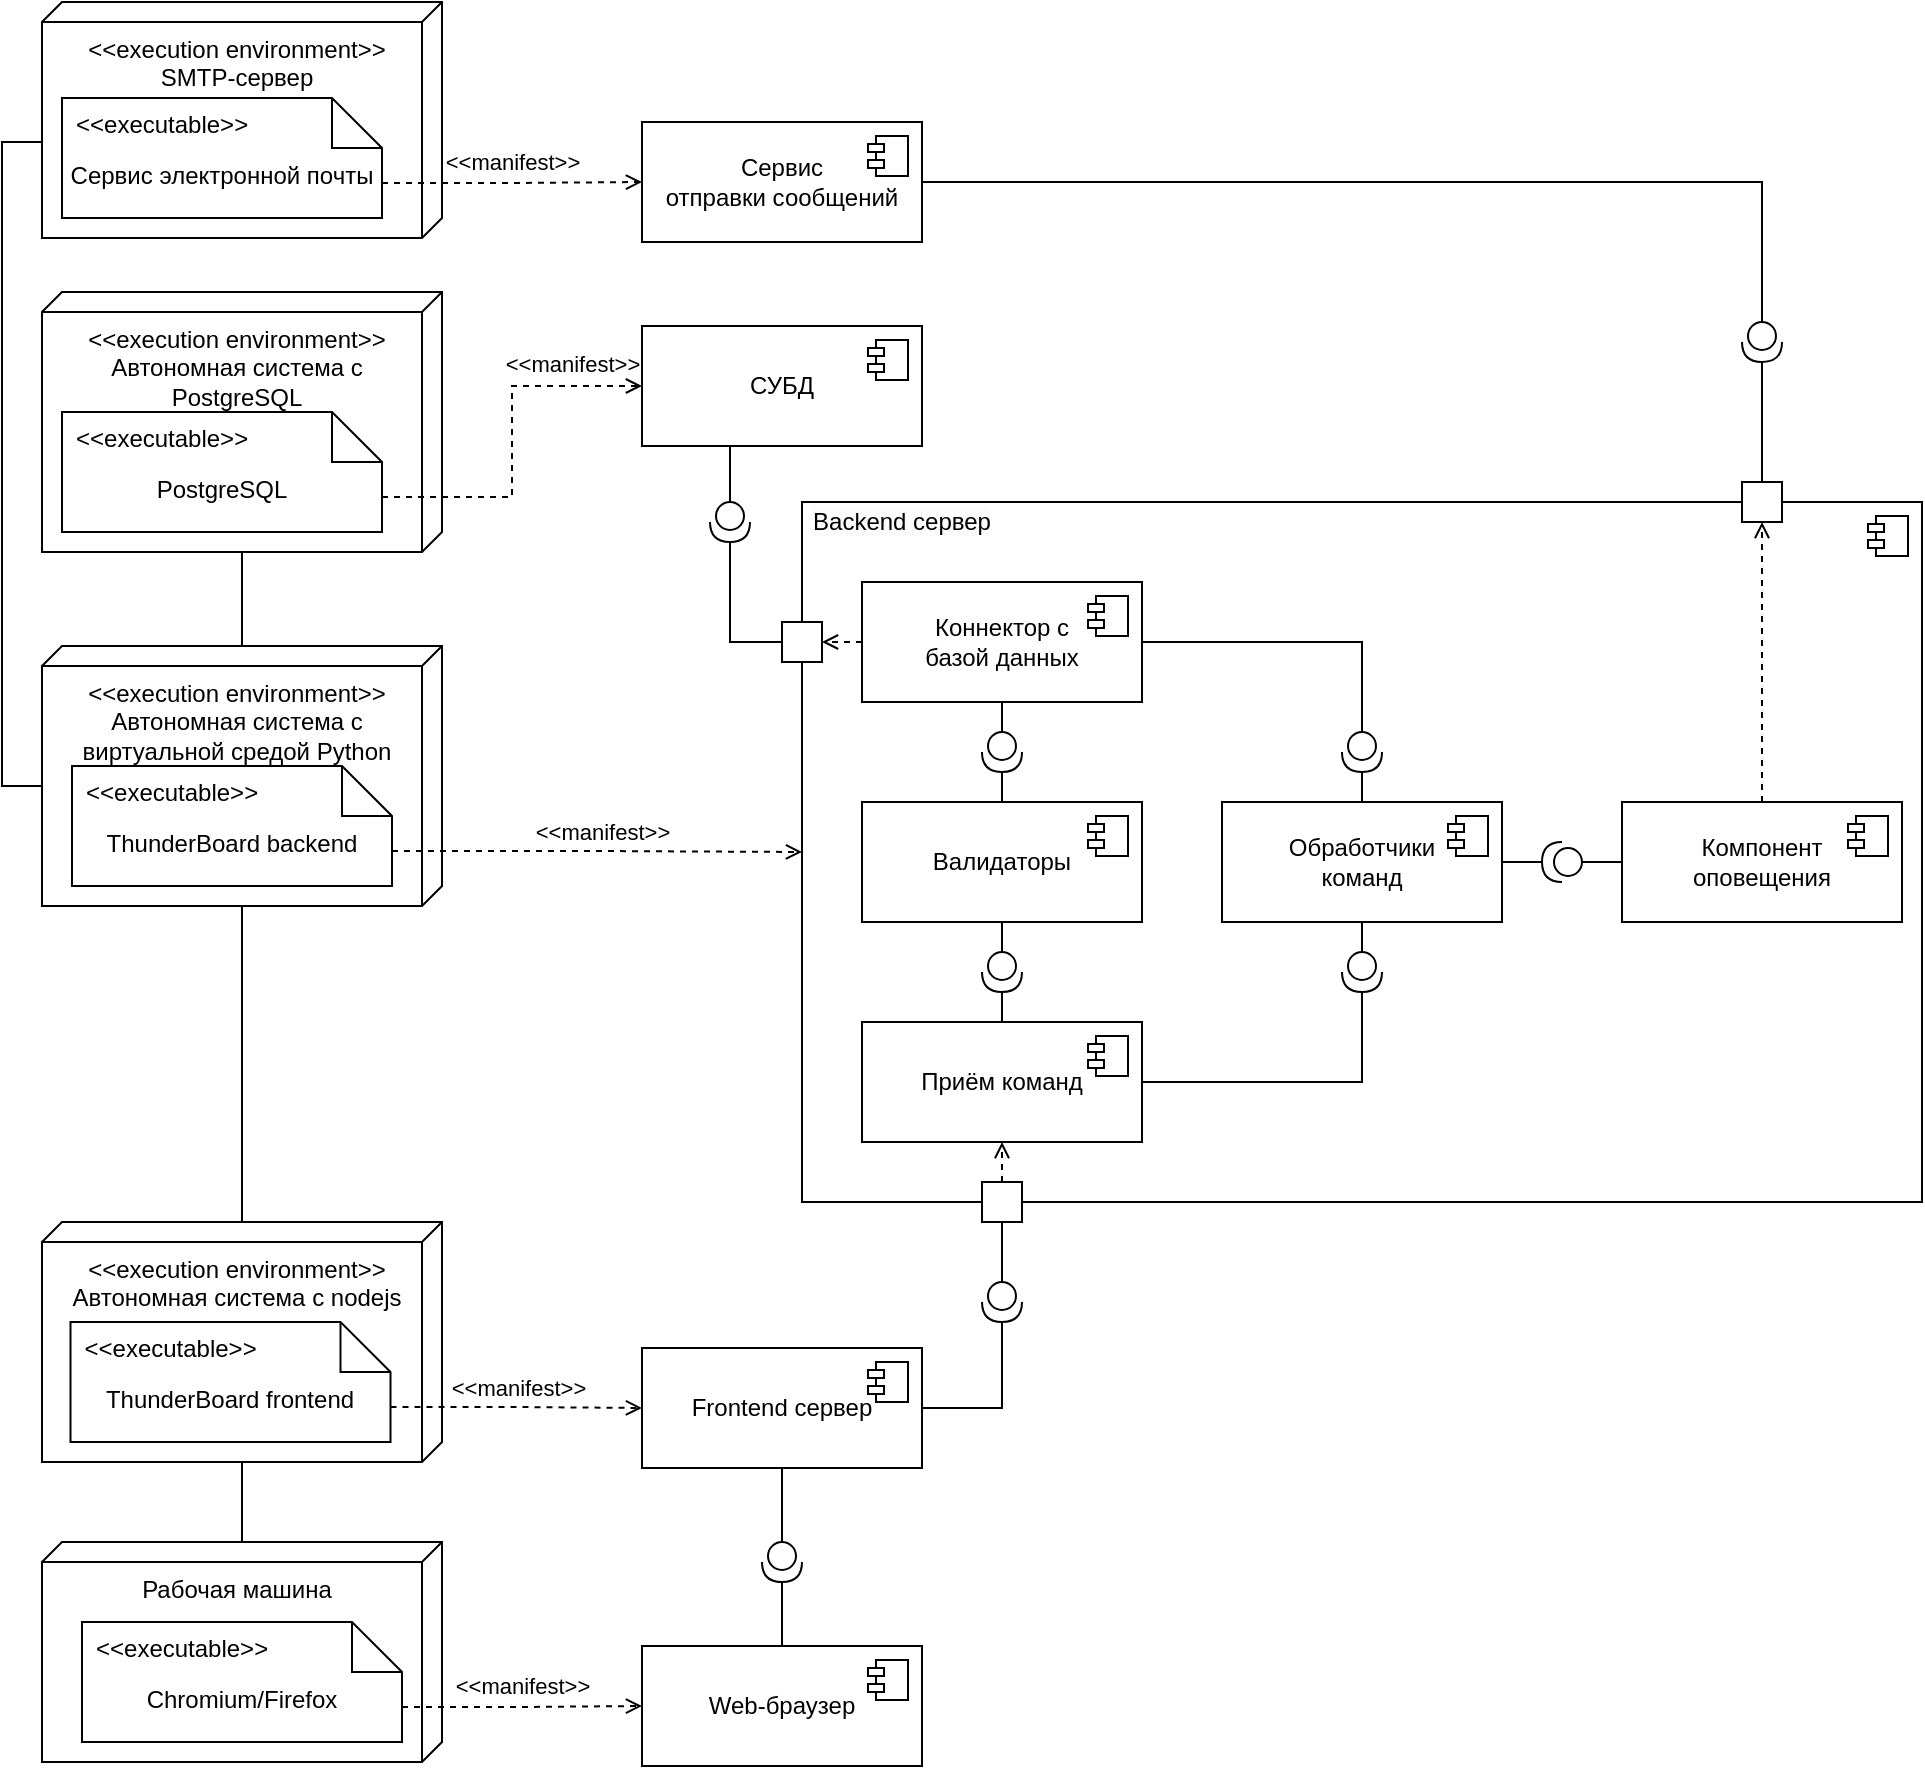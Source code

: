 <mxfile version="24.2.5" type="device">
  <diagram name="Страница — 1" id="t6v79zgoJijmkGYJj7Zp">
    <mxGraphModel dx="1018" dy="686" grid="1" gridSize="10" guides="1" tooltips="1" connect="1" arrows="1" fold="1" page="1" pageScale="1" pageWidth="827" pageHeight="1169" math="0" shadow="0">
      <root>
        <mxCell id="0" />
        <mxCell id="1" parent="0" />
        <mxCell id="60__TGmpD9WFv2zfF9kq-3" value="СУБД" style="html=1;dropTarget=0;whiteSpace=wrap;" parent="1" vertex="1">
          <mxGeometry x="370" y="252" width="140" height="60" as="geometry" />
        </mxCell>
        <mxCell id="60__TGmpD9WFv2zfF9kq-4" value="" style="shape=module;jettyWidth=8;jettyHeight=4;" parent="60__TGmpD9WFv2zfF9kq-3" vertex="1">
          <mxGeometry x="1" width="20" height="20" relative="1" as="geometry">
            <mxPoint x="-27" y="7" as="offset" />
          </mxGeometry>
        </mxCell>
        <mxCell id="60__TGmpD9WFv2zfF9kq-13" value="" style="edgeStyle=orthogonalEdgeStyle;rounded=0;orthogonalLoop=1;jettySize=auto;html=1;endArrow=none;endFill=0;exitDx=130;exitDy=105;exitPerimeter=0;" parent="1" source="sUDc9aqm99V1C9bOq-sW-4" target="60__TGmpD9WFv2zfF9kq-12" edge="1">
          <mxGeometry relative="1" as="geometry">
            <mxPoint x="175" y="440" as="sourcePoint" />
          </mxGeometry>
        </mxCell>
        <mxCell id="60__TGmpD9WFv2zfF9kq-12" value="&amp;lt;&amp;lt;execution environment&amp;gt;&amp;gt;&lt;br&gt;Автономная система с nodejs" style="verticalAlign=top;align=center;shape=cube;size=10;direction=south;html=1;boundedLbl=1;spacingLeft=5;whiteSpace=wrap;" parent="1" vertex="1">
          <mxGeometry x="70" y="700" width="200" height="120" as="geometry" />
        </mxCell>
        <mxCell id="60__TGmpD9WFv2zfF9kq-14" value="ThunderBoard frontend" style="shape=note2;boundedLbl=1;whiteSpace=wrap;html=1;size=25;verticalAlign=top;align=center;" parent="1" vertex="1">
          <mxGeometry x="84.25" y="750" width="160" height="60" as="geometry" />
        </mxCell>
        <mxCell id="60__TGmpD9WFv2zfF9kq-15" value="&lt;&lt;executable&gt;&gt;" style="resizeWidth=1;part=1;strokeColor=none;fillColor=none;align=left;spacingLeft=5;" parent="60__TGmpD9WFv2zfF9kq-14" vertex="1">
          <mxGeometry width="160" height="25" relative="1" as="geometry" />
        </mxCell>
        <mxCell id="60__TGmpD9WFv2zfF9kq-16" value="Frontend сервер" style="html=1;dropTarget=0;whiteSpace=wrap;" parent="1" vertex="1">
          <mxGeometry x="370" y="763" width="140" height="60" as="geometry" />
        </mxCell>
        <mxCell id="60__TGmpD9WFv2zfF9kq-17" value="" style="shape=module;jettyWidth=8;jettyHeight=4;" parent="60__TGmpD9WFv2zfF9kq-16" vertex="1">
          <mxGeometry x="1" width="20" height="20" relative="1" as="geometry">
            <mxPoint x="-27" y="7" as="offset" />
          </mxGeometry>
        </mxCell>
        <mxCell id="60__TGmpD9WFv2zfF9kq-18" value="" style="edgeStyle=orthogonalEdgeStyle;rounded=0;orthogonalLoop=1;jettySize=auto;html=1;dashed=1;endArrow=open;endFill=0;exitX=0;exitY=0;exitDx=160;exitDy=42.5;exitPerimeter=0;entryX=0;entryY=0.5;entryDx=0;entryDy=0;" parent="1" source="60__TGmpD9WFv2zfF9kq-14" target="60__TGmpD9WFv2zfF9kq-16" edge="1">
          <mxGeometry relative="1" as="geometry">
            <mxPoint x="260" y="460" as="sourcePoint" />
            <mxPoint x="380" y="460" as="targetPoint" />
          </mxGeometry>
        </mxCell>
        <mxCell id="60__TGmpD9WFv2zfF9kq-19" value="&amp;lt;&amp;lt;manifest&amp;gt;&amp;gt;" style="edgeLabel;html=1;align=center;verticalAlign=middle;resizable=0;points=[];" parent="60__TGmpD9WFv2zfF9kq-18" vertex="1" connectable="0">
          <mxGeometry x="0.067" relative="1" as="geometry">
            <mxPoint x="-4" y="-10" as="offset" />
          </mxGeometry>
        </mxCell>
        <mxCell id="60__TGmpD9WFv2zfF9kq-20" value="Рабочая машина" style="verticalAlign=top;align=center;shape=cube;size=10;direction=south;html=1;boundedLbl=1;spacingLeft=5;whiteSpace=wrap;" parent="1" vertex="1">
          <mxGeometry x="70" y="860" width="200" height="110" as="geometry" />
        </mxCell>
        <mxCell id="60__TGmpD9WFv2zfF9kq-21" value="Chromium/Firefox" style="shape=note2;boundedLbl=1;whiteSpace=wrap;html=1;size=25;verticalAlign=top;align=center;" parent="1" vertex="1">
          <mxGeometry x="90" y="900" width="160" height="60" as="geometry" />
        </mxCell>
        <mxCell id="60__TGmpD9WFv2zfF9kq-22" value="&lt;&lt;executable&gt;&gt;" style="resizeWidth=1;part=1;strokeColor=none;fillColor=none;align=left;spacingLeft=5;" parent="60__TGmpD9WFv2zfF9kq-21" vertex="1">
          <mxGeometry width="160" height="25" relative="1" as="geometry" />
        </mxCell>
        <mxCell id="sUDc9aqm99V1C9bOq-sW-50" style="edgeStyle=orthogonalEdgeStyle;rounded=0;orthogonalLoop=1;jettySize=auto;html=1;exitX=0.5;exitY=1;exitDx=0;exitDy=0;" parent="60__TGmpD9WFv2zfF9kq-21" source="60__TGmpD9WFv2zfF9kq-22" target="60__TGmpD9WFv2zfF9kq-22" edge="1">
          <mxGeometry relative="1" as="geometry" />
        </mxCell>
        <mxCell id="60__TGmpD9WFv2zfF9kq-23" value="" style="edgeStyle=orthogonalEdgeStyle;rounded=0;orthogonalLoop=1;jettySize=auto;html=1;endArrow=none;endFill=0;exitDx=0;exitDy=95;exitPerimeter=0;entryDx=120;entryDy=105;entryPerimeter=0;" parent="1" source="60__TGmpD9WFv2zfF9kq-20" target="60__TGmpD9WFv2zfF9kq-12" edge="1">
          <mxGeometry relative="1" as="geometry">
            <mxPoint x="175" y="600" as="sourcePoint" />
            <mxPoint x="175" y="640" as="targetPoint" />
          </mxGeometry>
        </mxCell>
        <mxCell id="60__TGmpD9WFv2zfF9kq-24" value="Web-браузер" style="html=1;dropTarget=0;whiteSpace=wrap;" parent="1" vertex="1">
          <mxGeometry x="370" y="912" width="140" height="60" as="geometry" />
        </mxCell>
        <mxCell id="60__TGmpD9WFv2zfF9kq-25" value="" style="shape=module;jettyWidth=8;jettyHeight=4;" parent="60__TGmpD9WFv2zfF9kq-24" vertex="1">
          <mxGeometry x="1" width="20" height="20" relative="1" as="geometry">
            <mxPoint x="-27" y="7" as="offset" />
          </mxGeometry>
        </mxCell>
        <mxCell id="60__TGmpD9WFv2zfF9kq-26" value="" style="edgeStyle=orthogonalEdgeStyle;rounded=0;orthogonalLoop=1;jettySize=auto;html=1;dashed=1;endArrow=open;endFill=0;exitX=0;exitY=0;exitDx=160;exitDy=42.5;exitPerimeter=0;entryX=0;entryY=0.5;entryDx=0;entryDy=0;" parent="1" source="60__TGmpD9WFv2zfF9kq-21" target="60__TGmpD9WFv2zfF9kq-24" edge="1">
          <mxGeometry relative="1" as="geometry">
            <mxPoint x="250" y="810" as="sourcePoint" />
            <mxPoint x="380" y="810" as="targetPoint" />
          </mxGeometry>
        </mxCell>
        <mxCell id="60__TGmpD9WFv2zfF9kq-27" value="&amp;lt;&amp;lt;manifest&amp;gt;&amp;gt;" style="edgeLabel;html=1;align=center;verticalAlign=middle;resizable=0;points=[];" parent="60__TGmpD9WFv2zfF9kq-26" vertex="1" connectable="0">
          <mxGeometry x="0.067" relative="1" as="geometry">
            <mxPoint x="-4" y="-10" as="offset" />
          </mxGeometry>
        </mxCell>
        <mxCell id="Slc5xnB1TH75YUNzWoJV-2" value="" style="edgeStyle=orthogonalEdgeStyle;rounded=0;orthogonalLoop=1;jettySize=auto;html=1;endArrow=none;endFill=0;" parent="1" source="Slc5xnB1TH75YUNzWoJV-1" target="60__TGmpD9WFv2zfF9kq-24" edge="1">
          <mxGeometry relative="1" as="geometry" />
        </mxCell>
        <mxCell id="Slc5xnB1TH75YUNzWoJV-1" value="" style="shape=providedRequiredInterface;html=1;verticalLabelPosition=bottom;sketch=0;direction=south;" parent="1" vertex="1">
          <mxGeometry x="430" y="860" width="20" height="20" as="geometry" />
        </mxCell>
        <mxCell id="Slc5xnB1TH75YUNzWoJV-3" value="" style="edgeStyle=orthogonalEdgeStyle;rounded=0;orthogonalLoop=1;jettySize=auto;html=1;endArrow=none;endFill=0;exitX=0.5;exitY=1;exitDx=0;exitDy=0;entryX=0;entryY=0.5;entryDx=0;entryDy=0;entryPerimeter=0;" parent="1" source="60__TGmpD9WFv2zfF9kq-16" target="Slc5xnB1TH75YUNzWoJV-1" edge="1">
          <mxGeometry relative="1" as="geometry">
            <mxPoint x="450" y="840" as="sourcePoint" />
            <mxPoint x="440" y="810" as="targetPoint" />
          </mxGeometry>
        </mxCell>
        <mxCell id="Slc5xnB1TH75YUNzWoJV-4" value="" style="edgeStyle=orthogonalEdgeStyle;rounded=0;orthogonalLoop=1;jettySize=auto;html=1;endArrow=none;endFill=0;exitX=0.25;exitY=1;exitDx=0;exitDy=0;entryX=0;entryY=0.5;entryDx=0;entryDy=0;entryPerimeter=0;" parent="1" source="60__TGmpD9WFv2zfF9kq-3" target="Slc5xnB1TH75YUNzWoJV-5" edge="1">
          <mxGeometry relative="1" as="geometry">
            <mxPoint x="460" y="643" as="sourcePoint" />
            <mxPoint x="460" y="420" as="targetPoint" />
          </mxGeometry>
        </mxCell>
        <mxCell id="Slc5xnB1TH75YUNzWoJV-5" value="" style="shape=providedRequiredInterface;html=1;verticalLabelPosition=bottom;sketch=0;direction=south;" parent="1" vertex="1">
          <mxGeometry x="404" y="340" width="20" height="20" as="geometry" />
        </mxCell>
        <mxCell id="Slc5xnB1TH75YUNzWoJV-6" value="" style="edgeStyle=orthogonalEdgeStyle;rounded=0;orthogonalLoop=1;jettySize=auto;html=1;endArrow=none;endFill=0;exitX=1;exitY=0.5;exitDx=0;exitDy=0;exitPerimeter=0;entryX=1;entryY=0.5;entryDx=0;entryDy=0;" parent="1" source="sUDc9aqm99V1C9bOq-sW-17" target="60__TGmpD9WFv2zfF9kq-16" edge="1">
          <mxGeometry relative="1" as="geometry">
            <mxPoint x="440" y="610" as="sourcePoint" />
            <mxPoint x="450" y="883" as="targetPoint" />
          </mxGeometry>
        </mxCell>
        <mxCell id="sUDc9aqm99V1C9bOq-sW-1" value="&amp;lt;&amp;lt;execution environment&amp;gt;&amp;gt;&lt;br&gt;Автономная система с PostgreSQL" style="verticalAlign=top;align=center;shape=cube;size=10;direction=south;html=1;boundedLbl=1;spacingLeft=5;whiteSpace=wrap;" parent="1" vertex="1">
          <mxGeometry x="70" y="235" width="200" height="130" as="geometry" />
        </mxCell>
        <mxCell id="sUDc9aqm99V1C9bOq-sW-2" value="PostgreSQL" style="shape=note2;boundedLbl=1;whiteSpace=wrap;html=1;size=25;verticalAlign=top;align=center;" parent="1" vertex="1">
          <mxGeometry x="80" y="295" width="160" height="60" as="geometry" />
        </mxCell>
        <mxCell id="sUDc9aqm99V1C9bOq-sW-3" value="&lt;&lt;executable&gt;&gt;" style="resizeWidth=1;part=1;strokeColor=none;fillColor=none;align=left;spacingLeft=5;" parent="sUDc9aqm99V1C9bOq-sW-2" vertex="1">
          <mxGeometry width="160" height="25" relative="1" as="geometry" />
        </mxCell>
        <mxCell id="60__TGmpD9WFv2zfF9kq-5" value="" style="edgeStyle=orthogonalEdgeStyle;rounded=0;orthogonalLoop=1;jettySize=auto;html=1;dashed=1;endArrow=open;endFill=0;exitX=0;exitY=0;exitDx=160;exitDy=42.5;exitPerimeter=0;" parent="1" source="sUDc9aqm99V1C9bOq-sW-2" target="60__TGmpD9WFv2zfF9kq-3" edge="1">
          <mxGeometry relative="1" as="geometry">
            <mxPoint x="320" y="370" as="sourcePoint" />
          </mxGeometry>
        </mxCell>
        <mxCell id="60__TGmpD9WFv2zfF9kq-6" value="&amp;lt;&amp;lt;manifest&amp;gt;&amp;gt;" style="edgeLabel;html=1;align=center;verticalAlign=middle;resizable=0;points=[];" parent="60__TGmpD9WFv2zfF9kq-5" vertex="1" connectable="0">
          <mxGeometry x="0.067" relative="1" as="geometry">
            <mxPoint x="30" y="-33" as="offset" />
          </mxGeometry>
        </mxCell>
        <mxCell id="sUDc9aqm99V1C9bOq-sW-4" value="&amp;lt;&amp;lt;execution environment&amp;gt;&amp;gt;&lt;br&gt;Автономная система с виртуальной средой Python" style="verticalAlign=top;align=center;shape=cube;size=10;direction=south;html=1;boundedLbl=1;spacingLeft=5;whiteSpace=wrap;" parent="1" vertex="1">
          <mxGeometry x="70" y="412" width="200" height="130" as="geometry" />
        </mxCell>
        <mxCell id="sUDc9aqm99V1C9bOq-sW-5" value="ThunderBoard backend" style="shape=note2;boundedLbl=1;whiteSpace=wrap;html=1;size=25;verticalAlign=top;align=center;" parent="1" vertex="1">
          <mxGeometry x="85" y="472" width="160" height="60" as="geometry" />
        </mxCell>
        <mxCell id="sUDc9aqm99V1C9bOq-sW-6" value="&lt;&lt;executable&gt;&gt;" style="resizeWidth=1;part=1;strokeColor=none;fillColor=none;align=left;spacingLeft=5;" parent="sUDc9aqm99V1C9bOq-sW-5" vertex="1">
          <mxGeometry width="160" height="25" relative="1" as="geometry" />
        </mxCell>
        <mxCell id="sUDc9aqm99V1C9bOq-sW-7" value="" style="html=1;dropTarget=0;whiteSpace=wrap;" parent="1" vertex="1">
          <mxGeometry x="450" y="340" width="560" height="350" as="geometry" />
        </mxCell>
        <mxCell id="sUDc9aqm99V1C9bOq-sW-8" value="" style="shape=module;jettyWidth=8;jettyHeight=4;" parent="sUDc9aqm99V1C9bOq-sW-7" vertex="1">
          <mxGeometry x="1" width="20" height="20" relative="1" as="geometry">
            <mxPoint x="-27" y="7" as="offset" />
          </mxGeometry>
        </mxCell>
        <mxCell id="sUDc9aqm99V1C9bOq-sW-9" value="" style="edgeStyle=orthogonalEdgeStyle;rounded=0;orthogonalLoop=1;jettySize=auto;html=1;dashed=1;endArrow=open;endFill=0;exitX=0;exitY=0;exitDx=160;exitDy=42.5;exitPerimeter=0;entryX=0;entryY=0.5;entryDx=0;entryDy=0;" parent="1" source="sUDc9aqm99V1C9bOq-sW-5" target="sUDc9aqm99V1C9bOq-sW-7" edge="1">
          <mxGeometry relative="1" as="geometry">
            <mxPoint x="305" y="310" as="sourcePoint" />
            <mxPoint x="425" y="310" as="targetPoint" />
          </mxGeometry>
        </mxCell>
        <mxCell id="sUDc9aqm99V1C9bOq-sW-10" value="&amp;lt;&amp;lt;manifest&amp;gt;&amp;gt;" style="edgeLabel;html=1;align=center;verticalAlign=middle;resizable=0;points=[];" parent="sUDc9aqm99V1C9bOq-sW-9" vertex="1" connectable="0">
          <mxGeometry x="0.067" relative="1" as="geometry">
            <mxPoint x="-4" y="-10" as="offset" />
          </mxGeometry>
        </mxCell>
        <mxCell id="sUDc9aqm99V1C9bOq-sW-12" value="" style="edgeStyle=orthogonalEdgeStyle;rounded=0;orthogonalLoop=1;jettySize=auto;html=1;endArrow=none;endFill=0;exitDx=130;exitDy=105;exitPerimeter=0;entryDx=0;entryDy=95;entryPerimeter=0;" parent="1" source="sUDc9aqm99V1C9bOq-sW-1" target="sUDc9aqm99V1C9bOq-sW-4" edge="1">
          <mxGeometry relative="1" as="geometry">
            <mxPoint x="195" y="530" as="sourcePoint" />
            <mxPoint x="195" y="615" as="targetPoint" />
          </mxGeometry>
        </mxCell>
        <mxCell id="sUDc9aqm99V1C9bOq-sW-13" value="&lt;span style=&quot;color: rgb(0, 0, 0); font-family: Helvetica; font-size: 12px; font-style: normal; font-variant-ligatures: normal; font-variant-caps: normal; font-weight: 400; letter-spacing: normal; orphans: 2; text-align: center; text-indent: 0px; text-transform: none; widows: 2; word-spacing: 0px; -webkit-text-stroke-width: 0px; white-space: normal; background-color: rgb(251, 251, 251); text-decoration-thickness: initial; text-decoration-style: initial; text-decoration-color: initial; display: inline !important; float: none;&quot;&gt;Backend сервер&lt;/span&gt;" style="text;html=1;align=center;verticalAlign=middle;whiteSpace=wrap;rounded=0;" parent="1" vertex="1">
          <mxGeometry x="450" y="340" width="100" height="20" as="geometry" />
        </mxCell>
        <mxCell id="sUDc9aqm99V1C9bOq-sW-14" value="Приём команд" style="html=1;dropTarget=0;whiteSpace=wrap;" parent="1" vertex="1">
          <mxGeometry x="480" y="600" width="140" height="60" as="geometry" />
        </mxCell>
        <mxCell id="sUDc9aqm99V1C9bOq-sW-15" value="" style="shape=module;jettyWidth=8;jettyHeight=4;" parent="sUDc9aqm99V1C9bOq-sW-14" vertex="1">
          <mxGeometry x="1" width="20" height="20" relative="1" as="geometry">
            <mxPoint x="-27" y="7" as="offset" />
          </mxGeometry>
        </mxCell>
        <mxCell id="sUDc9aqm99V1C9bOq-sW-16" value="" style="whiteSpace=wrap;html=1;aspect=fixed;" parent="1" vertex="1">
          <mxGeometry x="540" y="680" width="20" height="20" as="geometry" />
        </mxCell>
        <mxCell id="sUDc9aqm99V1C9bOq-sW-17" value="" style="shape=providedRequiredInterface;html=1;verticalLabelPosition=bottom;sketch=0;direction=south;" parent="1" vertex="1">
          <mxGeometry x="540" y="730" width="20" height="20" as="geometry" />
        </mxCell>
        <mxCell id="sUDc9aqm99V1C9bOq-sW-18" value="" style="edgeStyle=orthogonalEdgeStyle;rounded=0;orthogonalLoop=1;jettySize=auto;html=1;endArrow=none;endFill=0;exitX=0.5;exitY=1;exitDx=0;exitDy=0;entryX=0;entryY=0.5;entryDx=0;entryDy=0;entryPerimeter=0;" parent="1" source="sUDc9aqm99V1C9bOq-sW-16" target="sUDc9aqm99V1C9bOq-sW-17" edge="1">
          <mxGeometry relative="1" as="geometry">
            <mxPoint x="370" y="620" as="sourcePoint" />
            <mxPoint x="570" y="710" as="targetPoint" />
          </mxGeometry>
        </mxCell>
        <mxCell id="sUDc9aqm99V1C9bOq-sW-19" value="" style="edgeStyle=orthogonalEdgeStyle;rounded=0;orthogonalLoop=1;jettySize=auto;html=1;dashed=1;endArrow=open;endFill=0;exitX=0.5;exitY=0;exitDx=0;exitDy=0;entryX=0.5;entryY=1;entryDx=0;entryDy=0;" parent="1" source="sUDc9aqm99V1C9bOq-sW-16" target="sUDc9aqm99V1C9bOq-sW-14" edge="1">
          <mxGeometry relative="1" as="geometry">
            <mxPoint x="155" y="525" as="sourcePoint" />
            <mxPoint x="460" y="525" as="targetPoint" />
          </mxGeometry>
        </mxCell>
        <mxCell id="sUDc9aqm99V1C9bOq-sW-21" value="Валидаторы" style="html=1;dropTarget=0;whiteSpace=wrap;" parent="1" vertex="1">
          <mxGeometry x="480" y="490" width="140" height="60" as="geometry" />
        </mxCell>
        <mxCell id="sUDc9aqm99V1C9bOq-sW-22" value="" style="shape=module;jettyWidth=8;jettyHeight=4;" parent="sUDc9aqm99V1C9bOq-sW-21" vertex="1">
          <mxGeometry x="1" width="20" height="20" relative="1" as="geometry">
            <mxPoint x="-27" y="7" as="offset" />
          </mxGeometry>
        </mxCell>
        <mxCell id="sUDc9aqm99V1C9bOq-sW-23" value="Обработчики&lt;div&gt;команд&lt;/div&gt;" style="html=1;dropTarget=0;whiteSpace=wrap;" parent="1" vertex="1">
          <mxGeometry x="660" y="490" width="140" height="60" as="geometry" />
        </mxCell>
        <mxCell id="sUDc9aqm99V1C9bOq-sW-24" value="" style="shape=module;jettyWidth=8;jettyHeight=4;" parent="sUDc9aqm99V1C9bOq-sW-23" vertex="1">
          <mxGeometry x="1" width="20" height="20" relative="1" as="geometry">
            <mxPoint x="-27" y="7" as="offset" />
          </mxGeometry>
        </mxCell>
        <mxCell id="sUDc9aqm99V1C9bOq-sW-25" value="Коннектор с&lt;div&gt;базой данных&lt;/div&gt;" style="html=1;dropTarget=0;whiteSpace=wrap;" parent="1" vertex="1">
          <mxGeometry x="480" y="380" width="140" height="60" as="geometry" />
        </mxCell>
        <mxCell id="sUDc9aqm99V1C9bOq-sW-26" value="" style="shape=module;jettyWidth=8;jettyHeight=4;" parent="sUDc9aqm99V1C9bOq-sW-25" vertex="1">
          <mxGeometry x="1" width="20" height="20" relative="1" as="geometry">
            <mxPoint x="-27" y="7" as="offset" />
          </mxGeometry>
        </mxCell>
        <mxCell id="sUDc9aqm99V1C9bOq-sW-27" value="" style="edgeStyle=orthogonalEdgeStyle;rounded=0;orthogonalLoop=1;jettySize=auto;html=1;endArrow=none;endFill=0;exitX=1;exitY=0.5;exitDx=0;exitDy=0;entryX=0.5;entryY=0;entryDx=0;entryDy=0;exitPerimeter=0;" parent="1" source="sUDc9aqm99V1C9bOq-sW-28" target="sUDc9aqm99V1C9bOq-sW-14" edge="1">
          <mxGeometry relative="1" as="geometry">
            <mxPoint x="360" y="320" as="sourcePoint" />
            <mxPoint x="360" y="450" as="targetPoint" />
          </mxGeometry>
        </mxCell>
        <mxCell id="sUDc9aqm99V1C9bOq-sW-28" value="" style="shape=providedRequiredInterface;html=1;verticalLabelPosition=bottom;sketch=0;direction=south;" parent="1" vertex="1">
          <mxGeometry x="540" y="565" width="20" height="20" as="geometry" />
        </mxCell>
        <mxCell id="sUDc9aqm99V1C9bOq-sW-30" value="" style="edgeStyle=orthogonalEdgeStyle;rounded=0;orthogonalLoop=1;jettySize=auto;html=1;endArrow=none;endFill=0;exitX=0;exitY=0.5;exitDx=0;exitDy=0;entryX=0.5;entryY=1;entryDx=0;entryDy=0;exitPerimeter=0;" parent="1" source="sUDc9aqm99V1C9bOq-sW-28" target="sUDc9aqm99V1C9bOq-sW-21" edge="1">
          <mxGeometry relative="1" as="geometry">
            <mxPoint x="560" y="595" as="sourcePoint" />
            <mxPoint x="560" y="610" as="targetPoint" />
          </mxGeometry>
        </mxCell>
        <mxCell id="sUDc9aqm99V1C9bOq-sW-31" value="" style="edgeStyle=orthogonalEdgeStyle;rounded=0;orthogonalLoop=1;jettySize=auto;html=1;endArrow=none;endFill=0;exitX=1;exitY=0.5;exitDx=0;exitDy=0;entryX=1;entryY=0.5;entryDx=0;entryDy=0;exitPerimeter=0;" parent="1" source="sUDc9aqm99V1C9bOq-sW-32" target="sUDc9aqm99V1C9bOq-sW-14" edge="1">
          <mxGeometry relative="1" as="geometry">
            <mxPoint x="502" y="353" as="sourcePoint" />
            <mxPoint x="692" y="633" as="targetPoint" />
          </mxGeometry>
        </mxCell>
        <mxCell id="sUDc9aqm99V1C9bOq-sW-32" value="" style="shape=providedRequiredInterface;html=1;verticalLabelPosition=bottom;sketch=0;direction=south;" parent="1" vertex="1">
          <mxGeometry x="720" y="565" width="20" height="20" as="geometry" />
        </mxCell>
        <mxCell id="sUDc9aqm99V1C9bOq-sW-33" value="" style="edgeStyle=orthogonalEdgeStyle;rounded=0;orthogonalLoop=1;jettySize=auto;html=1;endArrow=none;endFill=0;exitX=0;exitY=0.5;exitDx=0;exitDy=0;entryX=0.5;entryY=1;entryDx=0;entryDy=0;exitPerimeter=0;" parent="1" source="sUDc9aqm99V1C9bOq-sW-32" target="sUDc9aqm99V1C9bOq-sW-23" edge="1">
          <mxGeometry relative="1" as="geometry">
            <mxPoint x="702" y="628" as="sourcePoint" />
            <mxPoint x="692" y="583" as="targetPoint" />
          </mxGeometry>
        </mxCell>
        <mxCell id="sUDc9aqm99V1C9bOq-sW-41" value="" style="edgeStyle=orthogonalEdgeStyle;rounded=0;orthogonalLoop=1;jettySize=auto;html=1;endArrow=none;endFill=0;exitX=1;exitY=0.5;exitDx=0;exitDy=0;entryX=0.5;entryY=0;entryDx=0;entryDy=0;exitPerimeter=0;" parent="1" source="sUDc9aqm99V1C9bOq-sW-42" target="sUDc9aqm99V1C9bOq-sW-21" edge="1">
          <mxGeometry relative="1" as="geometry">
            <mxPoint x="360" y="210" as="sourcePoint" />
            <mxPoint x="550" y="490" as="targetPoint" />
          </mxGeometry>
        </mxCell>
        <mxCell id="sUDc9aqm99V1C9bOq-sW-42" value="" style="shape=providedRequiredInterface;html=1;verticalLabelPosition=bottom;sketch=0;direction=south;" parent="1" vertex="1">
          <mxGeometry x="540" y="455" width="20" height="20" as="geometry" />
        </mxCell>
        <mxCell id="sUDc9aqm99V1C9bOq-sW-43" value="" style="edgeStyle=orthogonalEdgeStyle;rounded=0;orthogonalLoop=1;jettySize=auto;html=1;endArrow=none;endFill=0;exitX=0;exitY=0.5;exitDx=0;exitDy=0;entryX=0.5;entryY=1;entryDx=0;entryDy=0;exitPerimeter=0;" parent="1" source="sUDc9aqm99V1C9bOq-sW-42" target="sUDc9aqm99V1C9bOq-sW-25" edge="1">
          <mxGeometry relative="1" as="geometry">
            <mxPoint x="560" y="485" as="sourcePoint" />
            <mxPoint x="550" y="440" as="targetPoint" />
          </mxGeometry>
        </mxCell>
        <mxCell id="sUDc9aqm99V1C9bOq-sW-44" value="" style="edgeStyle=orthogonalEdgeStyle;rounded=0;orthogonalLoop=1;jettySize=auto;html=1;endArrow=none;endFill=0;exitX=1;exitY=0.5;exitDx=0;exitDy=0;entryX=0.5;entryY=0;entryDx=0;entryDy=0;exitPerimeter=0;" parent="1" source="sUDc9aqm99V1C9bOq-sW-45" target="sUDc9aqm99V1C9bOq-sW-23" edge="1">
          <mxGeometry relative="1" as="geometry">
            <mxPoint x="540" y="210" as="sourcePoint" />
            <mxPoint x="730" y="490" as="targetPoint" />
          </mxGeometry>
        </mxCell>
        <mxCell id="sUDc9aqm99V1C9bOq-sW-45" value="" style="shape=providedRequiredInterface;html=1;verticalLabelPosition=bottom;sketch=0;direction=south;" parent="1" vertex="1">
          <mxGeometry x="720" y="455" width="20" height="20" as="geometry" />
        </mxCell>
        <mxCell id="sUDc9aqm99V1C9bOq-sW-46" value="" style="edgeStyle=orthogonalEdgeStyle;rounded=0;orthogonalLoop=1;jettySize=auto;html=1;endArrow=none;endFill=0;exitX=0;exitY=0.5;exitDx=0;exitDy=0;entryX=1;entryY=0.5;entryDx=0;entryDy=0;exitPerimeter=0;" parent="1" source="sUDc9aqm99V1C9bOq-sW-45" target="sUDc9aqm99V1C9bOq-sW-25" edge="1">
          <mxGeometry relative="1" as="geometry">
            <mxPoint x="740" y="485" as="sourcePoint" />
            <mxPoint x="730" y="440" as="targetPoint" />
          </mxGeometry>
        </mxCell>
        <mxCell id="sUDc9aqm99V1C9bOq-sW-47" value="" style="whiteSpace=wrap;html=1;aspect=fixed;" parent="1" vertex="1">
          <mxGeometry x="440" y="400" width="20" height="20" as="geometry" />
        </mxCell>
        <mxCell id="sUDc9aqm99V1C9bOq-sW-48" value="" style="edgeStyle=orthogonalEdgeStyle;rounded=0;orthogonalLoop=1;jettySize=auto;html=1;dashed=1;endArrow=open;endFill=0;exitX=0;exitY=0.5;exitDx=0;exitDy=0;entryX=1;entryY=0.5;entryDx=0;entryDy=0;" parent="1" source="sUDc9aqm99V1C9bOq-sW-25" target="sUDc9aqm99V1C9bOq-sW-47" edge="1">
          <mxGeometry relative="1" as="geometry">
            <mxPoint x="560" y="690" as="sourcePoint" />
            <mxPoint x="560" y="670" as="targetPoint" />
          </mxGeometry>
        </mxCell>
        <mxCell id="sUDc9aqm99V1C9bOq-sW-49" value="" style="edgeStyle=orthogonalEdgeStyle;rounded=0;orthogonalLoop=1;jettySize=auto;html=1;endArrow=none;endFill=0;exitX=1;exitY=0.5;exitDx=0;exitDy=0;entryX=0;entryY=0.5;entryDx=0;entryDy=0;exitPerimeter=0;" parent="1" source="Slc5xnB1TH75YUNzWoJV-5" target="sUDc9aqm99V1C9bOq-sW-47" edge="1">
          <mxGeometry relative="1" as="geometry">
            <mxPoint x="460" y="320" as="sourcePoint" />
            <mxPoint x="460" y="350" as="targetPoint" />
          </mxGeometry>
        </mxCell>
        <mxCell id="jduBZdzi41sGrOhPQCd0-1" value="Компонент&lt;div&gt;оповещения&lt;/div&gt;" style="html=1;dropTarget=0;whiteSpace=wrap;" vertex="1" parent="1">
          <mxGeometry x="860" y="490" width="140" height="60" as="geometry" />
        </mxCell>
        <mxCell id="jduBZdzi41sGrOhPQCd0-2" value="" style="shape=module;jettyWidth=8;jettyHeight=4;" vertex="1" parent="jduBZdzi41sGrOhPQCd0-1">
          <mxGeometry x="1" width="20" height="20" relative="1" as="geometry">
            <mxPoint x="-27" y="7" as="offset" />
          </mxGeometry>
        </mxCell>
        <mxCell id="jduBZdzi41sGrOhPQCd0-3" value="" style="shape=providedRequiredInterface;html=1;verticalLabelPosition=bottom;sketch=0;direction=south;rotation=90;" vertex="1" parent="1">
          <mxGeometry x="820" y="510" width="20" height="20" as="geometry" />
        </mxCell>
        <mxCell id="jduBZdzi41sGrOhPQCd0-4" value="" style="edgeStyle=orthogonalEdgeStyle;rounded=0;orthogonalLoop=1;jettySize=auto;html=1;endArrow=none;endFill=0;exitX=1;exitY=0.5;exitDx=0;exitDy=0;entryX=1;entryY=0.5;entryDx=0;entryDy=0;exitPerimeter=0;" edge="1" parent="1" source="jduBZdzi41sGrOhPQCd0-3" target="sUDc9aqm99V1C9bOq-sW-23">
          <mxGeometry relative="1" as="geometry">
            <mxPoint x="560" y="485" as="sourcePoint" />
            <mxPoint x="560" y="500" as="targetPoint" />
          </mxGeometry>
        </mxCell>
        <mxCell id="jduBZdzi41sGrOhPQCd0-5" value="" style="edgeStyle=orthogonalEdgeStyle;rounded=0;orthogonalLoop=1;jettySize=auto;html=1;endArrow=none;endFill=0;exitX=0;exitY=0.5;exitDx=0;exitDy=0;entryX=0;entryY=0.5;entryDx=0;entryDy=0;entryPerimeter=0;" edge="1" parent="1" source="jduBZdzi41sGrOhPQCd0-1" target="jduBZdzi41sGrOhPQCd0-3">
          <mxGeometry relative="1" as="geometry">
            <mxPoint x="830" y="530" as="sourcePoint" />
            <mxPoint x="810" y="530" as="targetPoint" />
          </mxGeometry>
        </mxCell>
        <mxCell id="jduBZdzi41sGrOhPQCd0-6" value="&amp;lt;&amp;lt;execution environment&amp;gt;&amp;gt;&lt;br&gt;SMTP-сервер" style="verticalAlign=top;align=center;shape=cube;size=10;direction=south;html=1;boundedLbl=1;spacingLeft=5;whiteSpace=wrap;" vertex="1" parent="1">
          <mxGeometry x="70" y="90" width="200" height="118" as="geometry" />
        </mxCell>
        <mxCell id="jduBZdzi41sGrOhPQCd0-7" value="Сервис электронной почты" style="shape=note2;boundedLbl=1;whiteSpace=wrap;html=1;size=25;verticalAlign=top;align=center;" vertex="1" parent="1">
          <mxGeometry x="80" y="138" width="160" height="60" as="geometry" />
        </mxCell>
        <mxCell id="jduBZdzi41sGrOhPQCd0-8" value="&lt;&lt;executable&gt;&gt;" style="resizeWidth=1;part=1;strokeColor=none;fillColor=none;align=left;spacingLeft=5;" vertex="1" parent="jduBZdzi41sGrOhPQCd0-7">
          <mxGeometry width="160" height="25" relative="1" as="geometry" />
        </mxCell>
        <mxCell id="jduBZdzi41sGrOhPQCd0-9" value="" style="edgeStyle=orthogonalEdgeStyle;rounded=0;orthogonalLoop=1;jettySize=auto;html=1;endArrow=none;endFill=0;exitDx=70;exitDy=200;exitPerimeter=0;entryDx=70;entryDy=200;entryPerimeter=0;exitX=0;exitY=0;entryX=0;entryY=0;" edge="1" parent="1" source="jduBZdzi41sGrOhPQCd0-6" target="sUDc9aqm99V1C9bOq-sW-4">
          <mxGeometry relative="1" as="geometry">
            <mxPoint x="180" y="392" as="sourcePoint" />
            <mxPoint x="180" y="422" as="targetPoint" />
          </mxGeometry>
        </mxCell>
        <mxCell id="jduBZdzi41sGrOhPQCd0-10" value="" style="whiteSpace=wrap;html=1;aspect=fixed;" vertex="1" parent="1">
          <mxGeometry x="920" y="330" width="20" height="20" as="geometry" />
        </mxCell>
        <mxCell id="jduBZdzi41sGrOhPQCd0-11" value="" style="edgeStyle=orthogonalEdgeStyle;rounded=0;orthogonalLoop=1;jettySize=auto;html=1;dashed=1;endArrow=open;endFill=0;exitX=0.5;exitY=0;exitDx=0;exitDy=0;entryX=0.5;entryY=1;entryDx=0;entryDy=0;" edge="1" parent="1" source="jduBZdzi41sGrOhPQCd0-1" target="jduBZdzi41sGrOhPQCd0-10">
          <mxGeometry relative="1" as="geometry">
            <mxPoint x="490" y="420" as="sourcePoint" />
            <mxPoint x="470" y="420" as="targetPoint" />
          </mxGeometry>
        </mxCell>
        <mxCell id="jduBZdzi41sGrOhPQCd0-12" value="Сервис&lt;div&gt;отправки сообщений&lt;/div&gt;" style="html=1;dropTarget=0;whiteSpace=wrap;" vertex="1" parent="1">
          <mxGeometry x="370" y="150" width="140" height="60" as="geometry" />
        </mxCell>
        <mxCell id="jduBZdzi41sGrOhPQCd0-13" value="" style="shape=module;jettyWidth=8;jettyHeight=4;" vertex="1" parent="jduBZdzi41sGrOhPQCd0-12">
          <mxGeometry x="1" width="20" height="20" relative="1" as="geometry">
            <mxPoint x="-27" y="7" as="offset" />
          </mxGeometry>
        </mxCell>
        <mxCell id="jduBZdzi41sGrOhPQCd0-14" value="" style="edgeStyle=orthogonalEdgeStyle;rounded=0;orthogonalLoop=1;jettySize=auto;html=1;dashed=1;endArrow=open;endFill=0;exitX=0;exitY=0;exitDx=160;exitDy=42.5;exitPerimeter=0;entryX=0;entryY=0.5;entryDx=0;entryDy=0;" edge="1" parent="1" source="jduBZdzi41sGrOhPQCd0-7" target="jduBZdzi41sGrOhPQCd0-12">
          <mxGeometry relative="1" as="geometry">
            <mxPoint x="255" y="525" as="sourcePoint" />
            <mxPoint x="460" y="525" as="targetPoint" />
          </mxGeometry>
        </mxCell>
        <mxCell id="jduBZdzi41sGrOhPQCd0-15" value="&amp;lt;&amp;lt;manifest&amp;gt;&amp;gt;" style="edgeLabel;html=1;align=center;verticalAlign=middle;resizable=0;points=[];" vertex="1" connectable="0" parent="jduBZdzi41sGrOhPQCd0-14">
          <mxGeometry x="0.067" relative="1" as="geometry">
            <mxPoint x="-4" y="-10" as="offset" />
          </mxGeometry>
        </mxCell>
        <mxCell id="jduBZdzi41sGrOhPQCd0-17" value="" style="shape=providedRequiredInterface;html=1;verticalLabelPosition=bottom;sketch=0;direction=south;" vertex="1" parent="1">
          <mxGeometry x="920" y="250" width="20" height="20" as="geometry" />
        </mxCell>
        <mxCell id="jduBZdzi41sGrOhPQCd0-18" value="" style="edgeStyle=orthogonalEdgeStyle;rounded=0;orthogonalLoop=1;jettySize=auto;html=1;endArrow=none;endFill=0;exitX=0.5;exitY=0;exitDx=0;exitDy=0;entryX=1;entryY=0.5;entryDx=0;entryDy=0;entryPerimeter=0;" edge="1" parent="1" source="jduBZdzi41sGrOhPQCd0-10" target="jduBZdzi41sGrOhPQCd0-17">
          <mxGeometry relative="1" as="geometry">
            <mxPoint x="870" y="530" as="sourcePoint" />
            <mxPoint x="850" y="530" as="targetPoint" />
          </mxGeometry>
        </mxCell>
        <mxCell id="jduBZdzi41sGrOhPQCd0-19" value="" style="edgeStyle=orthogonalEdgeStyle;rounded=0;orthogonalLoop=1;jettySize=auto;html=1;endArrow=none;endFill=0;exitX=0;exitY=0.5;exitDx=0;exitDy=0;entryX=1;entryY=0.5;entryDx=0;entryDy=0;exitPerimeter=0;" edge="1" parent="1" source="jduBZdzi41sGrOhPQCd0-17" target="jduBZdzi41sGrOhPQCd0-12">
          <mxGeometry relative="1" as="geometry">
            <mxPoint x="740" y="465" as="sourcePoint" />
            <mxPoint x="630" y="420" as="targetPoint" />
          </mxGeometry>
        </mxCell>
      </root>
    </mxGraphModel>
  </diagram>
</mxfile>
